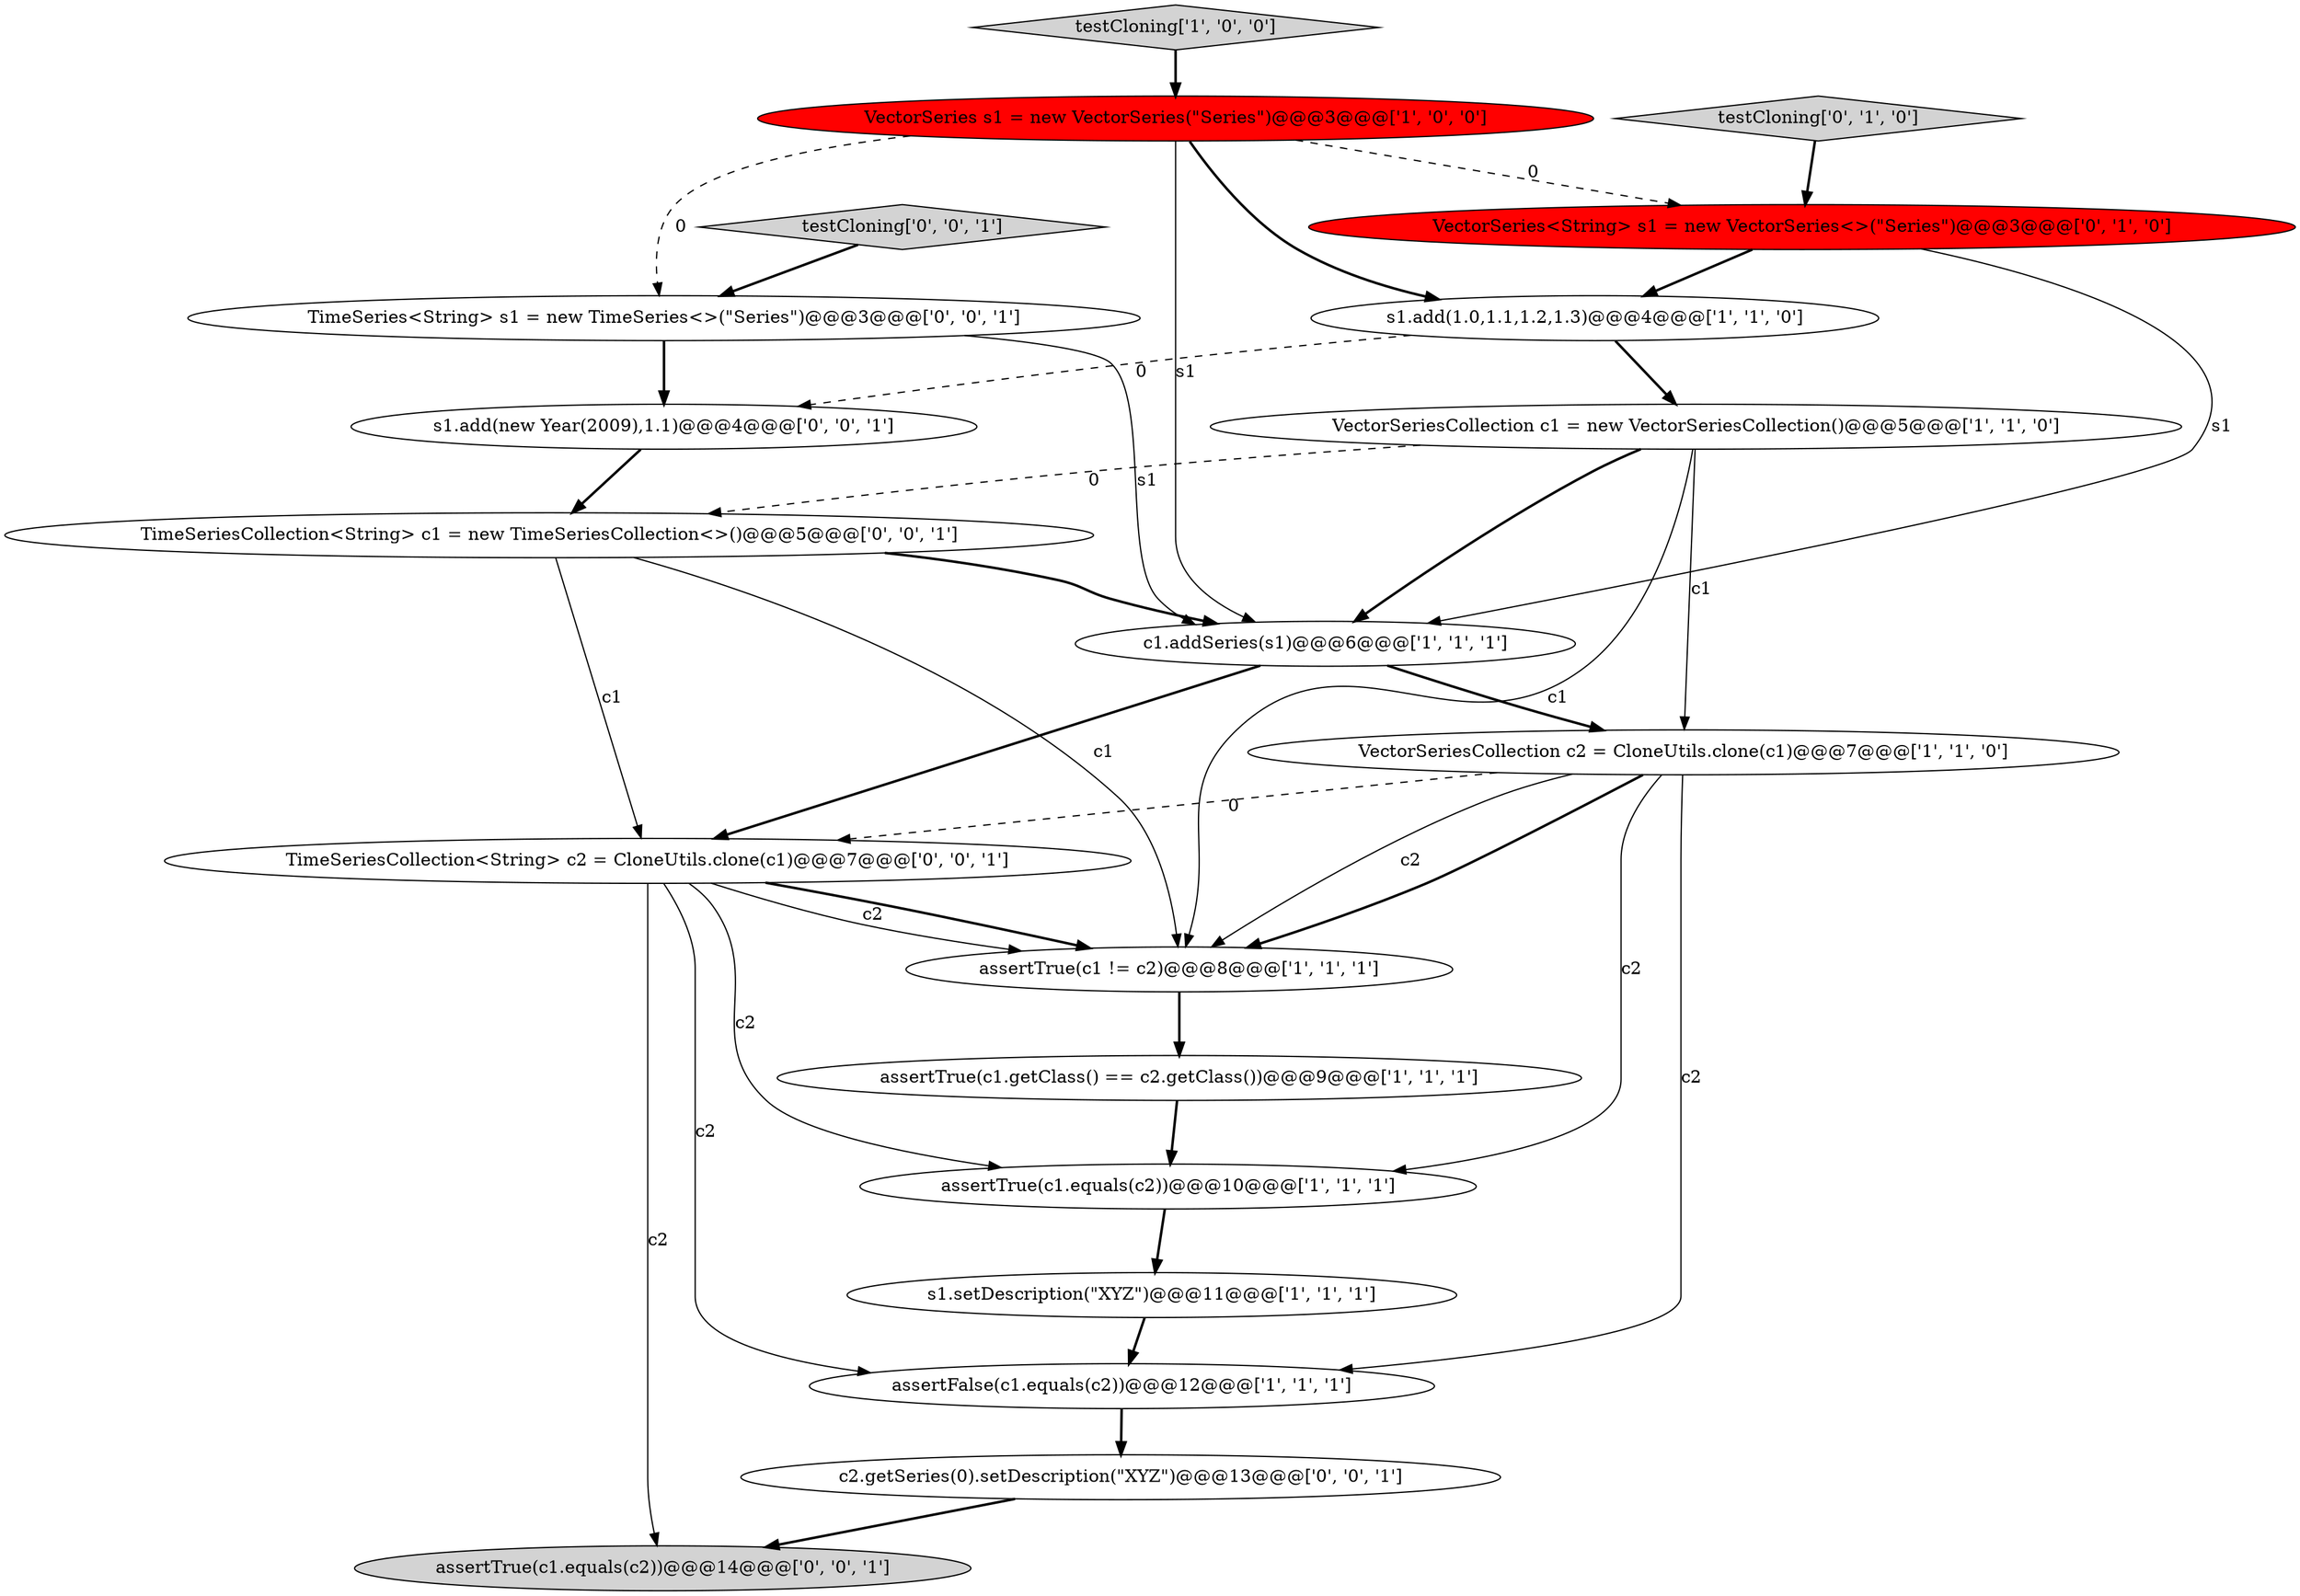 digraph {
10 [style = filled, label = "VectorSeriesCollection c1 = new VectorSeriesCollection()@@@5@@@['1', '1', '0']", fillcolor = white, shape = ellipse image = "AAA0AAABBB1BBB"];
15 [style = filled, label = "TimeSeriesCollection<String> c2 = CloneUtils.clone(c1)@@@7@@@['0', '0', '1']", fillcolor = white, shape = ellipse image = "AAA0AAABBB3BBB"];
3 [style = filled, label = "s1.setDescription(\"XYZ\")@@@11@@@['1', '1', '1']", fillcolor = white, shape = ellipse image = "AAA0AAABBB1BBB"];
11 [style = filled, label = "VectorSeries<String> s1 = new VectorSeries<>(\"Series\")@@@3@@@['0', '1', '0']", fillcolor = red, shape = ellipse image = "AAA1AAABBB2BBB"];
2 [style = filled, label = "assertTrue(c1.equals(c2))@@@10@@@['1', '1', '1']", fillcolor = white, shape = ellipse image = "AAA0AAABBB1BBB"];
17 [style = filled, label = "TimeSeries<String> s1 = new TimeSeries<>(\"Series\")@@@3@@@['0', '0', '1']", fillcolor = white, shape = ellipse image = "AAA0AAABBB3BBB"];
12 [style = filled, label = "testCloning['0', '1', '0']", fillcolor = lightgray, shape = diamond image = "AAA0AAABBB2BBB"];
19 [style = filled, label = "c2.getSeries(0).setDescription(\"XYZ\")@@@13@@@['0', '0', '1']", fillcolor = white, shape = ellipse image = "AAA0AAABBB3BBB"];
1 [style = filled, label = "assertFalse(c1.equals(c2))@@@12@@@['1', '1', '1']", fillcolor = white, shape = ellipse image = "AAA0AAABBB1BBB"];
7 [style = filled, label = "assertTrue(c1.getClass() == c2.getClass())@@@9@@@['1', '1', '1']", fillcolor = white, shape = ellipse image = "AAA0AAABBB1BBB"];
8 [style = filled, label = "s1.add(1.0,1.1,1.2,1.3)@@@4@@@['1', '1', '0']", fillcolor = white, shape = ellipse image = "AAA0AAABBB1BBB"];
14 [style = filled, label = "assertTrue(c1.equals(c2))@@@14@@@['0', '0', '1']", fillcolor = lightgray, shape = ellipse image = "AAA0AAABBB3BBB"];
4 [style = filled, label = "testCloning['1', '0', '0']", fillcolor = lightgray, shape = diamond image = "AAA0AAABBB1BBB"];
6 [style = filled, label = "assertTrue(c1 != c2)@@@8@@@['1', '1', '1']", fillcolor = white, shape = ellipse image = "AAA0AAABBB1BBB"];
9 [style = filled, label = "VectorSeriesCollection c2 = CloneUtils.clone(c1)@@@7@@@['1', '1', '0']", fillcolor = white, shape = ellipse image = "AAA0AAABBB1BBB"];
13 [style = filled, label = "s1.add(new Year(2009),1.1)@@@4@@@['0', '0', '1']", fillcolor = white, shape = ellipse image = "AAA0AAABBB3BBB"];
16 [style = filled, label = "TimeSeriesCollection<String> c1 = new TimeSeriesCollection<>()@@@5@@@['0', '0', '1']", fillcolor = white, shape = ellipse image = "AAA0AAABBB3BBB"];
0 [style = filled, label = "VectorSeries s1 = new VectorSeries(\"Series\")@@@3@@@['1', '0', '0']", fillcolor = red, shape = ellipse image = "AAA1AAABBB1BBB"];
5 [style = filled, label = "c1.addSeries(s1)@@@6@@@['1', '1', '1']", fillcolor = white, shape = ellipse image = "AAA0AAABBB1BBB"];
18 [style = filled, label = "testCloning['0', '0', '1']", fillcolor = lightgray, shape = diamond image = "AAA0AAABBB3BBB"];
8->10 [style = bold, label=""];
5->9 [style = bold, label=""];
3->1 [style = bold, label=""];
10->9 [style = solid, label="c1"];
10->6 [style = solid, label="c1"];
2->3 [style = bold, label=""];
0->5 [style = solid, label="s1"];
12->11 [style = bold, label=""];
17->5 [style = solid, label="s1"];
18->17 [style = bold, label=""];
5->15 [style = bold, label=""];
11->5 [style = solid, label="s1"];
15->14 [style = solid, label="c2"];
15->6 [style = bold, label=""];
0->11 [style = dashed, label="0"];
15->1 [style = solid, label="c2"];
0->17 [style = dashed, label="0"];
9->6 [style = solid, label="c2"];
13->16 [style = bold, label=""];
4->0 [style = bold, label=""];
9->6 [style = bold, label=""];
8->13 [style = dashed, label="0"];
10->5 [style = bold, label=""];
19->14 [style = bold, label=""];
7->2 [style = bold, label=""];
9->2 [style = solid, label="c2"];
16->6 [style = solid, label="c1"];
0->8 [style = bold, label=""];
16->5 [style = bold, label=""];
16->15 [style = solid, label="c1"];
11->8 [style = bold, label=""];
17->13 [style = bold, label=""];
10->16 [style = dashed, label="0"];
15->2 [style = solid, label="c2"];
6->7 [style = bold, label=""];
1->19 [style = bold, label=""];
9->1 [style = solid, label="c2"];
15->6 [style = solid, label="c2"];
9->15 [style = dashed, label="0"];
}

